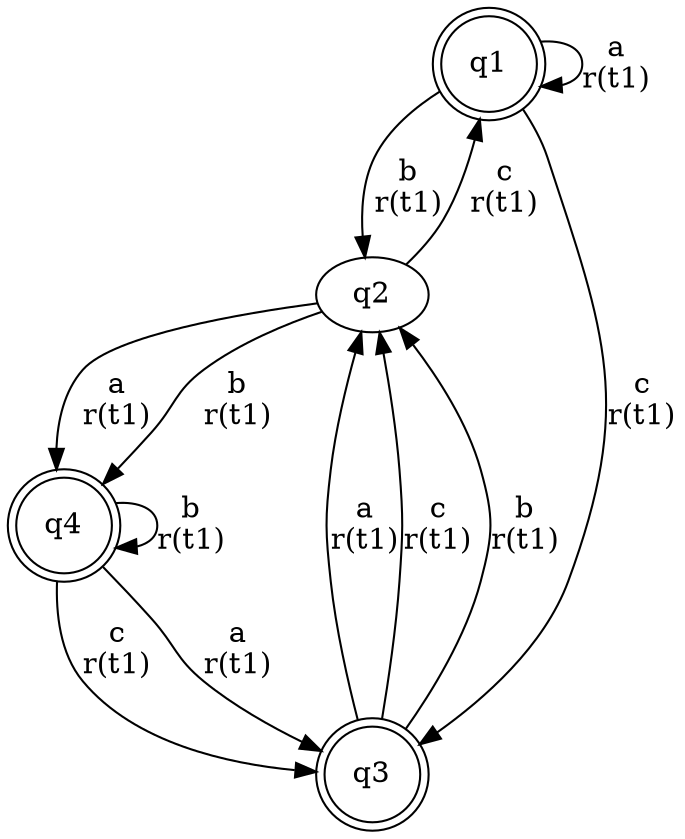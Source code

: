 digraph "tests_1/test30/solution300/solution" {
	q1[label=q1 shape=doublecircle]
	q2[label=q2]
	q4[label=q4 shape=doublecircle]
	q3[label=q3 shape=doublecircle]
	q1 -> q2[label="b\nr(t1)\n"]
	q2 -> q1[label="c\nr(t1)\n"]
	q2 -> q4[label="a\nr(t1)\n"]
	q4 -> q3[label="c\nr(t1)\n"]
	q3 -> q2[label="a\nr(t1)\n"]
	q3 -> q2[label="c\nr(t1)\n"]
	q3 -> q2[label="b\nr(t1)\n"]
	q4 -> q4[label="b\nr(t1)\n"]
	q4 -> q3[label="a\nr(t1)\n"]
	q2 -> q4[label="b\nr(t1)\n"]
	q1 -> q3[label="c\nr(t1)\n"]
	q1 -> q1[label="a\nr(t1)\n"]
}
